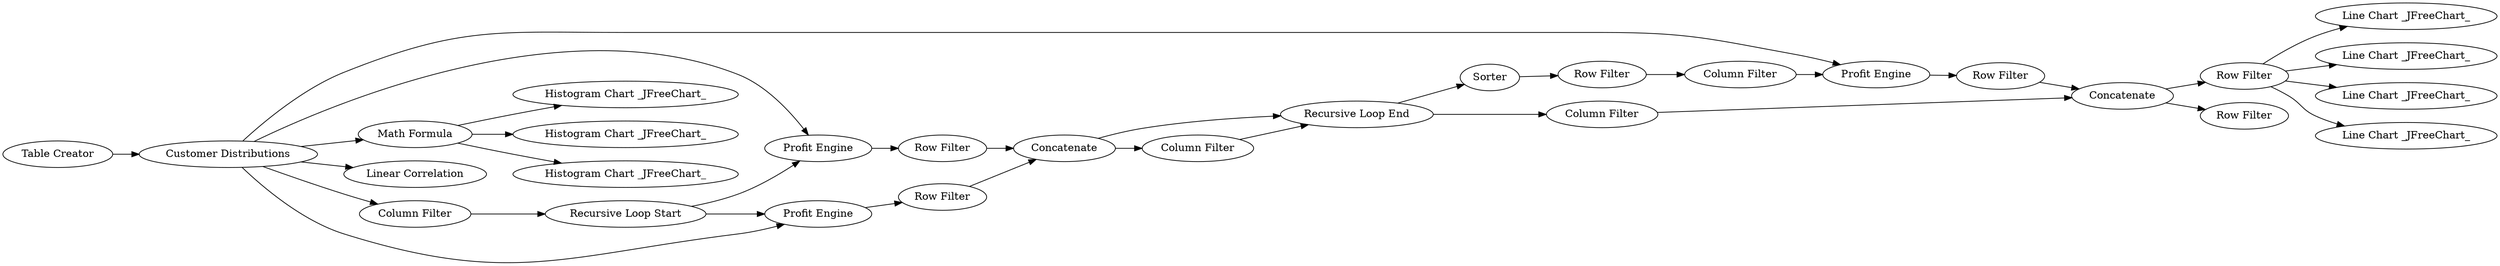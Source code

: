 digraph {
	20 -> 21
	37 -> 36
	34 -> 37
	46 -> 29
	19 -> 21
	28 -> 35
	46 -> 49
	40 -> 44
	46 -> 34
	32 -> 34
	31 -> 32
	40 -> 42
	46 -> 52
	27 -> 18
	40 -> 43
	21 -> 28
	17 -> 46
	29 -> 27
	46 -> 18
	49 -> 51
	27 -> 3
	36 -> 40
	28 -> 33
	36 -> 41
	18 -> 20
	35 -> 36
	46 -> 3
	3 -> 19
	49 -> 50
	21 -> 30
	40 -> 45
	49 -> 48
	30 -> 28
	33 -> 31
	27 [label="Recursive Loop Start"]
	45 [label="Line Chart _JFreeChart_"]
	18 [label="Profit Engine"]
	21 [label=Concatenate]
	17 [label="Table Creator"]
	3 [label="Profit Engine"]
	19 [label="Row Filter"]
	49 [label="Math Formula"]
	41 [label="Row Filter"]
	31 [label="Row Filter"]
	51 [label="Histogram Chart _JFreeChart_"]
	48 [label="Histogram Chart _JFreeChart_"]
	30 [label="Column Filter"]
	50 [label="Histogram Chart _JFreeChart_"]
	42 [label="Line Chart _JFreeChart_"]
	28 [label="Recursive Loop End"]
	20 [label="Row Filter"]
	35 [label="Column Filter"]
	43 [label="Line Chart _JFreeChart_"]
	34 [label="Profit Engine"]
	44 [label="Line Chart _JFreeChart_"]
	29 [label="Column Filter"]
	36 [label=Concatenate]
	46 [label="Customer Distributions"]
	40 [label="Row Filter"]
	52 [label="Linear Correlation"]
	33 [label=Sorter]
	32 [label="Column Filter"]
	37 [label="Row Filter"]
	rankdir=LR
}

